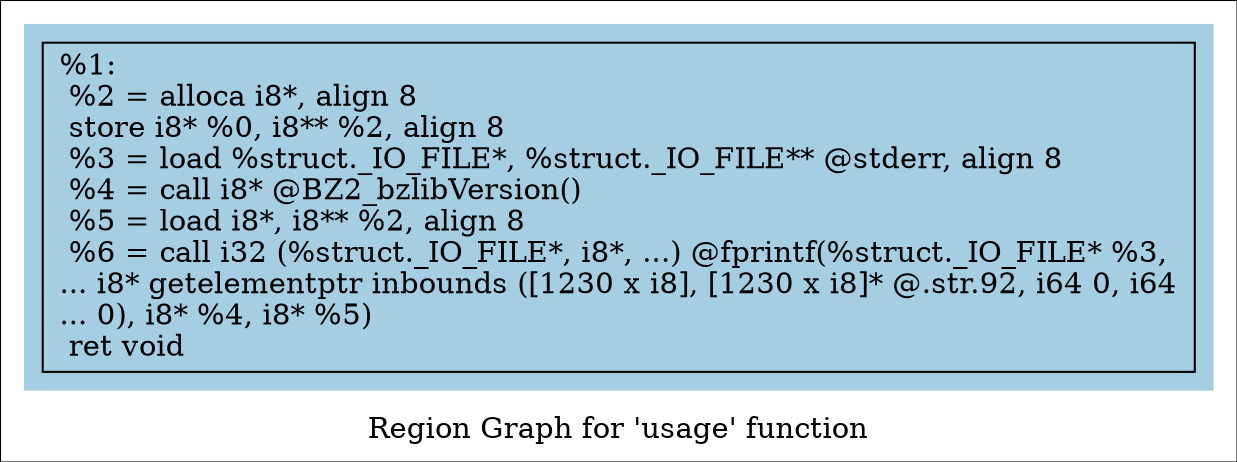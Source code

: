 digraph "Region Graph for 'usage' function" {
	label="Region Graph for 'usage' function";

	Node0x2b33b40 [shape=record,label="{%1:\l  %2 = alloca i8*, align 8\l  store i8* %0, i8** %2, align 8\l  %3 = load %struct._IO_FILE*, %struct._IO_FILE** @stderr, align 8\l  %4 = call i8* @BZ2_bzlibVersion()\l  %5 = load i8*, i8** %2, align 8\l  %6 = call i32 (%struct._IO_FILE*, i8*, ...) @fprintf(%struct._IO_FILE* %3,\l... i8* getelementptr inbounds ([1230 x i8], [1230 x i8]* @.str.92, i64 0, i64\l... 0), i8* %4, i8* %5)\l  ret void\l}"];
	colorscheme = "paired12"
        subgraph cluster_0x2b96f10 {
          label = "";
          style = filled;
          color = 1
          Node0x2b33b40;
        }
}
